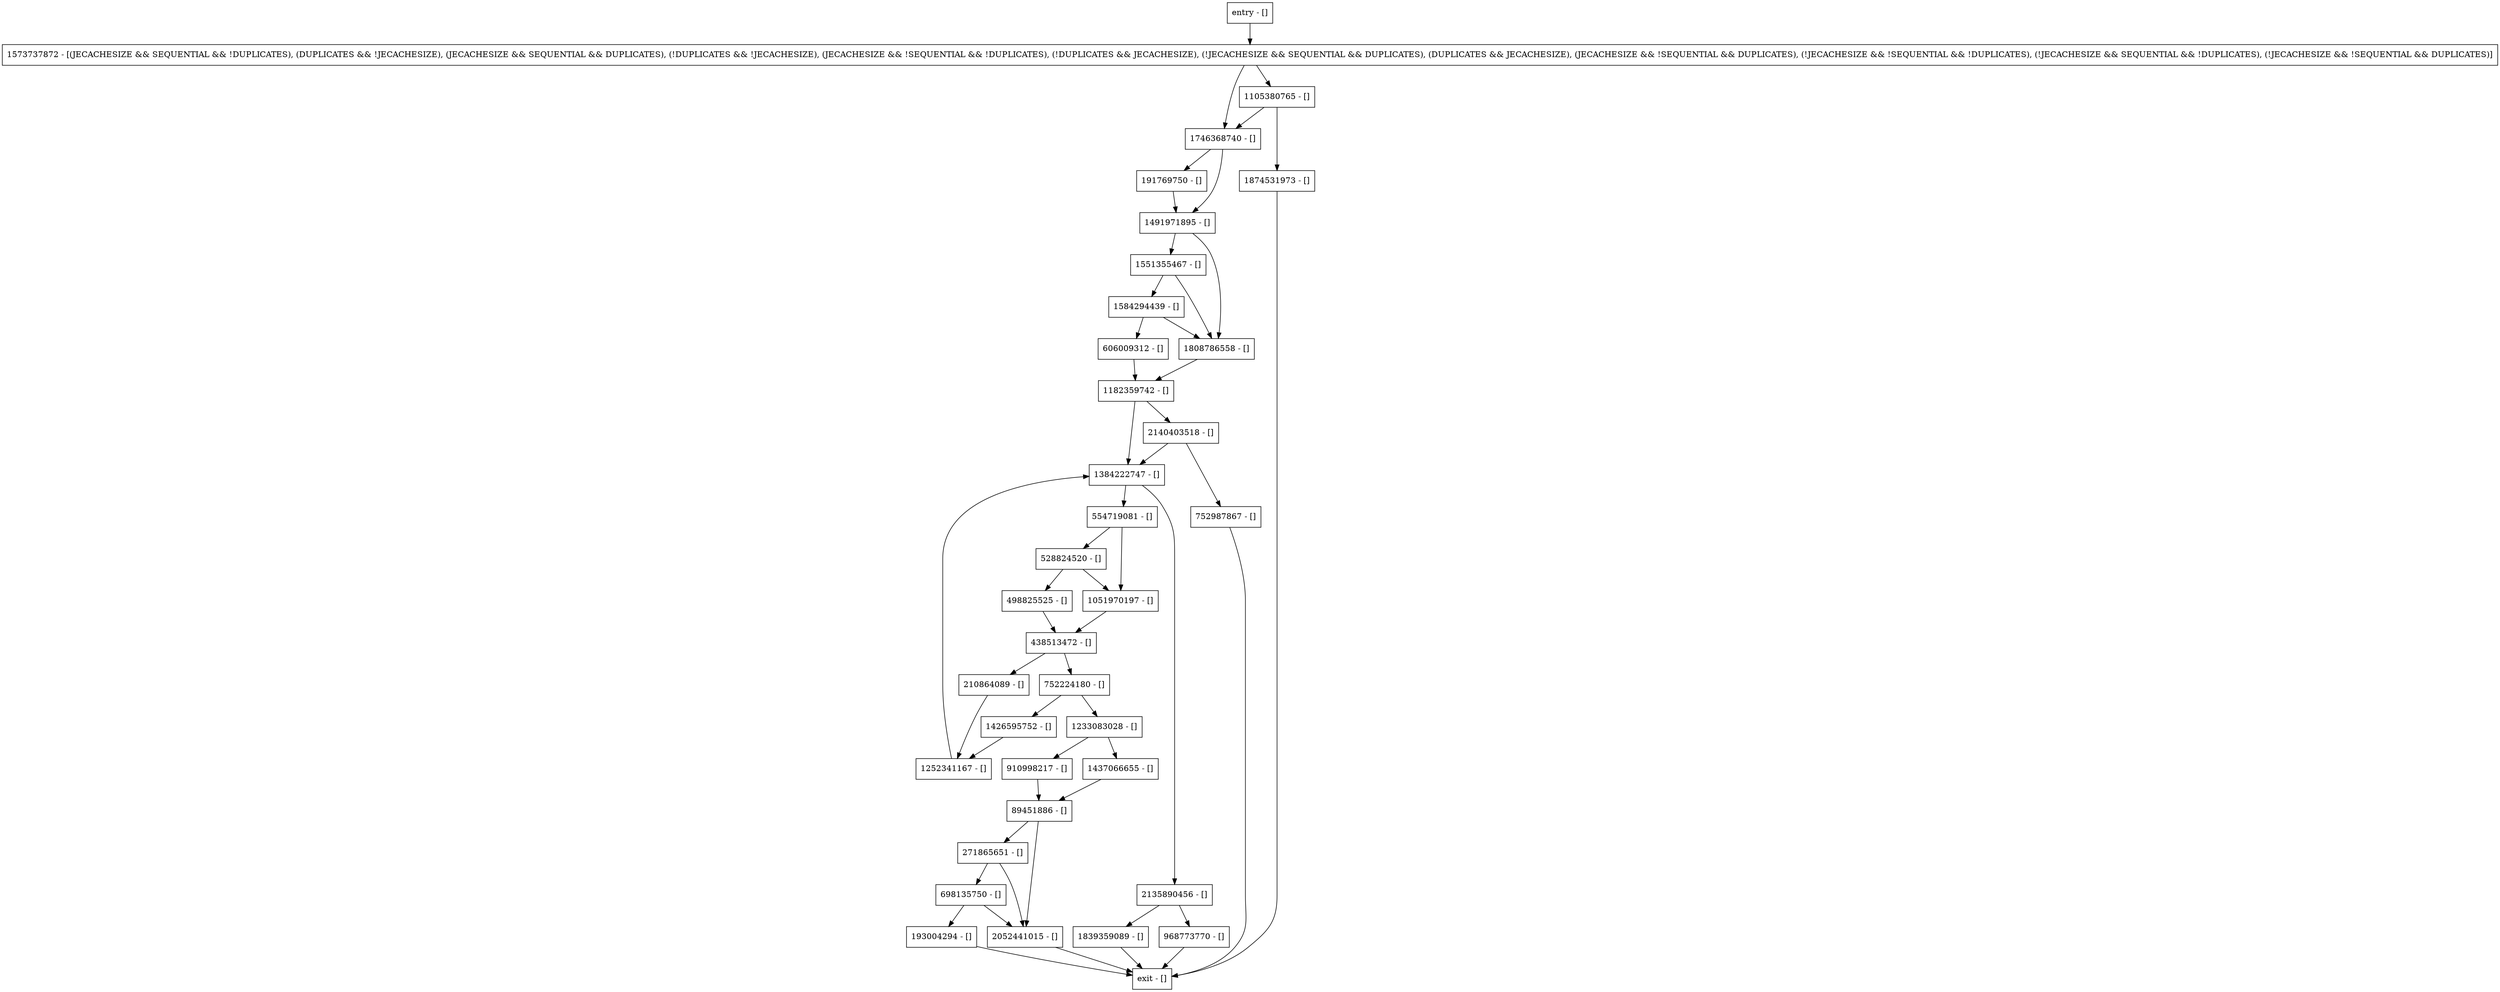 digraph findEntry {
node [shape=record];
1584294439 [label="1584294439 - []"];
698135750 [label="698135750 - []"];
1384222747 [label="1384222747 - []"];
2135890456 [label="2135890456 - []"];
554719081 [label="554719081 - []"];
968773770 [label="968773770 - []"];
1051970197 [label="1051970197 - []"];
210864089 [label="210864089 - []"];
2140403518 [label="2140403518 - []"];
1491971895 [label="1491971895 - []"];
1808786558 [label="1808786558 - []"];
606009312 [label="606009312 - []"];
1233083028 [label="1233083028 - []"];
191769750 [label="191769750 - []"];
910998217 [label="910998217 - []"];
193004294 [label="193004294 - []"];
528824520 [label="528824520 - []"];
1573737872 [label="1573737872 - [(JECACHESIZE && SEQUENTIAL && !DUPLICATES), (DUPLICATES && !JECACHESIZE), (JECACHESIZE && SEQUENTIAL && DUPLICATES), (!DUPLICATES && !JECACHESIZE), (JECACHESIZE && !SEQUENTIAL && !DUPLICATES), (!DUPLICATES && JECACHESIZE), (!JECACHESIZE && SEQUENTIAL && DUPLICATES), (DUPLICATES && JECACHESIZE), (JECACHESIZE && !SEQUENTIAL && DUPLICATES), (!JECACHESIZE && !SEQUENTIAL && !DUPLICATES), (!JECACHESIZE && SEQUENTIAL && !DUPLICATES), (!JECACHESIZE && !SEQUENTIAL && DUPLICATES)]"];
1874531973 [label="1874531973 - []"];
89451886 [label="89451886 - []"];
1426595752 [label="1426595752 - []"];
752987867 [label="752987867 - []"];
438513472 [label="438513472 - []"];
1746368740 [label="1746368740 - []"];
2052441015 [label="2052441015 - []"];
1105380765 [label="1105380765 - []"];
1437066655 [label="1437066655 - []"];
entry [label="entry - []"];
exit [label="exit - []"];
1839359089 [label="1839359089 - []"];
1551355467 [label="1551355467 - []"];
1182359742 [label="1182359742 - []"];
271865651 [label="271865651 - []"];
752224180 [label="752224180 - []"];
1252341167 [label="1252341167 - []"];
498825525 [label="498825525 - []"];
entry;
exit;
1584294439 -> 606009312;
1584294439 -> 1808786558;
698135750 -> 193004294;
698135750 -> 2052441015;
1384222747 -> 2135890456;
1384222747 -> 554719081;
2135890456 -> 1839359089;
2135890456 -> 968773770;
554719081 -> 1051970197;
554719081 -> 528824520;
968773770 -> exit;
1051970197 -> 438513472;
210864089 -> 1252341167;
2140403518 -> 1384222747;
2140403518 -> 752987867;
1491971895 -> 1551355467;
1491971895 -> 1808786558;
1808786558 -> 1182359742;
606009312 -> 1182359742;
1233083028 -> 910998217;
1233083028 -> 1437066655;
191769750 -> 1491971895;
910998217 -> 89451886;
193004294 -> exit;
528824520 -> 1051970197;
528824520 -> 498825525;
1573737872 -> 1746368740;
1573737872 -> 1105380765;
1874531973 -> exit;
89451886 -> 271865651;
89451886 -> 2052441015;
1426595752 -> 1252341167;
752987867 -> exit;
438513472 -> 752224180;
438513472 -> 210864089;
1746368740 -> 1491971895;
1746368740 -> 191769750;
2052441015 -> exit;
1105380765 -> 1874531973;
1105380765 -> 1746368740;
1437066655 -> 89451886;
entry -> 1573737872;
1839359089 -> exit;
1551355467 -> 1584294439;
1551355467 -> 1808786558;
1182359742 -> 2140403518;
1182359742 -> 1384222747;
271865651 -> 698135750;
271865651 -> 2052441015;
752224180 -> 1233083028;
752224180 -> 1426595752;
1252341167 -> 1384222747;
498825525 -> 438513472;
}
